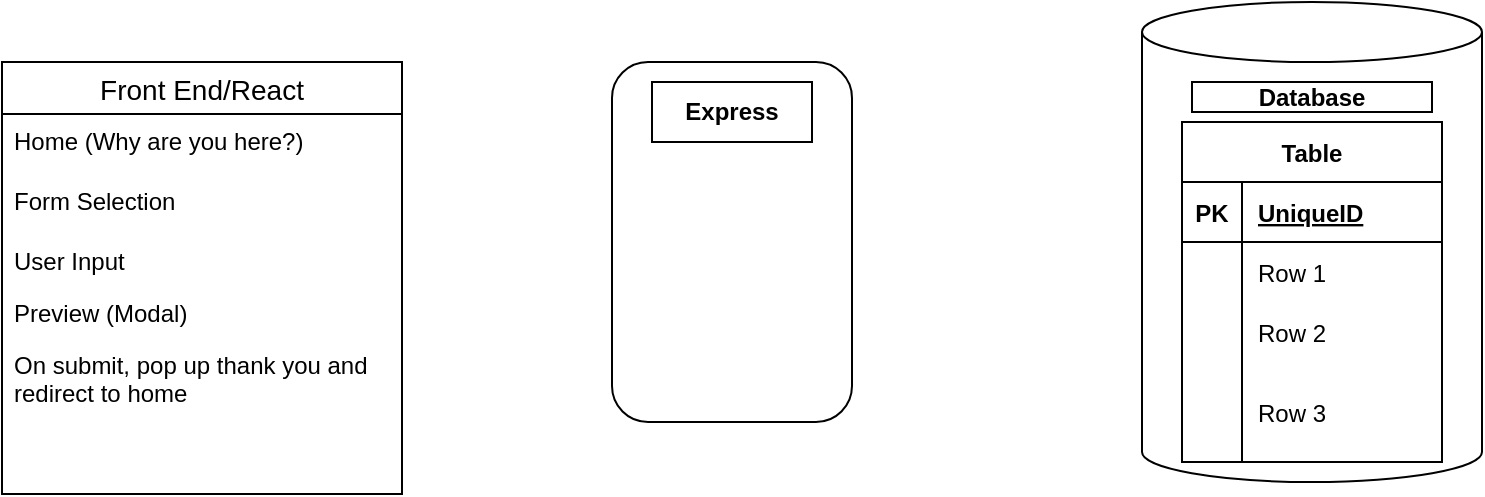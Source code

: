 <mxfile version="15.6.0" type="github">
  <diagram id="cAb9eKV6FXxrw53DXGPk" name="Page-1">
    <mxGraphModel dx="1430" dy="768" grid="1" gridSize="10" guides="1" tooltips="1" connect="1" arrows="1" fold="1" page="1" pageScale="1" pageWidth="850" pageHeight="1100" math="0" shadow="0">
      <root>
        <mxCell id="0" />
        <mxCell id="1" parent="0" />
        <mxCell id="E3Vo4lR4PM5Q-WoB4YuT-1" value="" style="shape=cylinder3;whiteSpace=wrap;html=1;boundedLbl=1;backgroundOutline=1;size=15;" parent="1" vertex="1">
          <mxGeometry x="630" y="210" width="170" height="240" as="geometry" />
        </mxCell>
        <mxCell id="v9sFLwM3yu87hSWkuqIm-1" value="Database" style="rounded=0;whiteSpace=wrap;html=1;fontStyle=1" vertex="1" parent="1">
          <mxGeometry x="655" y="250" width="120" height="15" as="geometry" />
        </mxCell>
        <mxCell id="v9sFLwM3yu87hSWkuqIm-2" value="Table" style="shape=table;startSize=30;container=1;collapsible=1;childLayout=tableLayout;fixedRows=1;rowLines=0;fontStyle=1;align=center;resizeLast=1;" vertex="1" parent="1">
          <mxGeometry x="650" y="270" width="130" height="170" as="geometry" />
        </mxCell>
        <mxCell id="v9sFLwM3yu87hSWkuqIm-3" value="" style="shape=partialRectangle;collapsible=0;dropTarget=0;pointerEvents=0;fillColor=none;top=0;left=0;bottom=1;right=0;points=[[0,0.5],[1,0.5]];portConstraint=eastwest;" vertex="1" parent="v9sFLwM3yu87hSWkuqIm-2">
          <mxGeometry y="30" width="130" height="30" as="geometry" />
        </mxCell>
        <mxCell id="v9sFLwM3yu87hSWkuqIm-4" value="PK" style="shape=partialRectangle;connectable=0;fillColor=none;top=0;left=0;bottom=0;right=0;fontStyle=1;overflow=hidden;" vertex="1" parent="v9sFLwM3yu87hSWkuqIm-3">
          <mxGeometry width="30" height="30" as="geometry">
            <mxRectangle width="30" height="30" as="alternateBounds" />
          </mxGeometry>
        </mxCell>
        <mxCell id="v9sFLwM3yu87hSWkuqIm-5" value="UniqueID" style="shape=partialRectangle;connectable=0;fillColor=none;top=0;left=0;bottom=0;right=0;align=left;spacingLeft=6;fontStyle=5;overflow=hidden;" vertex="1" parent="v9sFLwM3yu87hSWkuqIm-3">
          <mxGeometry x="30" width="100" height="30" as="geometry">
            <mxRectangle width="100" height="30" as="alternateBounds" />
          </mxGeometry>
        </mxCell>
        <mxCell id="v9sFLwM3yu87hSWkuqIm-6" value="" style="shape=partialRectangle;collapsible=0;dropTarget=0;pointerEvents=0;fillColor=none;top=0;left=0;bottom=0;right=0;points=[[0,0.5],[1,0.5]];portConstraint=eastwest;" vertex="1" parent="v9sFLwM3yu87hSWkuqIm-2">
          <mxGeometry y="60" width="130" height="30" as="geometry" />
        </mxCell>
        <mxCell id="v9sFLwM3yu87hSWkuqIm-7" value="" style="shape=partialRectangle;connectable=0;fillColor=none;top=0;left=0;bottom=0;right=0;editable=1;overflow=hidden;" vertex="1" parent="v9sFLwM3yu87hSWkuqIm-6">
          <mxGeometry width="30" height="30" as="geometry">
            <mxRectangle width="30" height="30" as="alternateBounds" />
          </mxGeometry>
        </mxCell>
        <mxCell id="v9sFLwM3yu87hSWkuqIm-8" value="Row 1" style="shape=partialRectangle;connectable=0;fillColor=none;top=0;left=0;bottom=0;right=0;align=left;spacingLeft=6;overflow=hidden;" vertex="1" parent="v9sFLwM3yu87hSWkuqIm-6">
          <mxGeometry x="30" width="100" height="30" as="geometry">
            <mxRectangle width="100" height="30" as="alternateBounds" />
          </mxGeometry>
        </mxCell>
        <mxCell id="v9sFLwM3yu87hSWkuqIm-9" value="" style="shape=partialRectangle;collapsible=0;dropTarget=0;pointerEvents=0;fillColor=none;top=0;left=0;bottom=0;right=0;points=[[0,0.5],[1,0.5]];portConstraint=eastwest;" vertex="1" parent="v9sFLwM3yu87hSWkuqIm-2">
          <mxGeometry y="90" width="130" height="30" as="geometry" />
        </mxCell>
        <mxCell id="v9sFLwM3yu87hSWkuqIm-10" value="" style="shape=partialRectangle;connectable=0;fillColor=none;top=0;left=0;bottom=0;right=0;editable=1;overflow=hidden;" vertex="1" parent="v9sFLwM3yu87hSWkuqIm-9">
          <mxGeometry width="30" height="30" as="geometry">
            <mxRectangle width="30" height="30" as="alternateBounds" />
          </mxGeometry>
        </mxCell>
        <mxCell id="v9sFLwM3yu87hSWkuqIm-11" value="Row 2" style="shape=partialRectangle;connectable=0;fillColor=none;top=0;left=0;bottom=0;right=0;align=left;spacingLeft=6;overflow=hidden;" vertex="1" parent="v9sFLwM3yu87hSWkuqIm-9">
          <mxGeometry x="30" width="100" height="30" as="geometry">
            <mxRectangle width="100" height="30" as="alternateBounds" />
          </mxGeometry>
        </mxCell>
        <mxCell id="v9sFLwM3yu87hSWkuqIm-12" value="" style="shape=partialRectangle;collapsible=0;dropTarget=0;pointerEvents=0;fillColor=none;top=0;left=0;bottom=0;right=0;points=[[0,0.5],[1,0.5]];portConstraint=eastwest;" vertex="1" parent="v9sFLwM3yu87hSWkuqIm-2">
          <mxGeometry y="120" width="130" height="50" as="geometry" />
        </mxCell>
        <mxCell id="v9sFLwM3yu87hSWkuqIm-13" value="" style="shape=partialRectangle;connectable=0;fillColor=none;top=0;left=0;bottom=0;right=0;editable=1;overflow=hidden;" vertex="1" parent="v9sFLwM3yu87hSWkuqIm-12">
          <mxGeometry width="30" height="50" as="geometry">
            <mxRectangle width="30" height="50" as="alternateBounds" />
          </mxGeometry>
        </mxCell>
        <mxCell id="v9sFLwM3yu87hSWkuqIm-14" value="Row 3" style="shape=partialRectangle;connectable=0;fillColor=none;top=0;left=0;bottom=0;right=0;align=left;spacingLeft=6;overflow=hidden;" vertex="1" parent="v9sFLwM3yu87hSWkuqIm-12">
          <mxGeometry x="30" width="100" height="50" as="geometry">
            <mxRectangle width="100" height="50" as="alternateBounds" />
          </mxGeometry>
        </mxCell>
        <mxCell id="v9sFLwM3yu87hSWkuqIm-16" value="" style="rounded=1;whiteSpace=wrap;html=1;" vertex="1" parent="1">
          <mxGeometry x="365" y="240" width="120" height="180" as="geometry" />
        </mxCell>
        <mxCell id="v9sFLwM3yu87hSWkuqIm-17" value="&lt;b&gt;Express&lt;/b&gt;" style="rounded=0;whiteSpace=wrap;html=1;" vertex="1" parent="1">
          <mxGeometry x="385" y="250" width="80" height="30" as="geometry" />
        </mxCell>
        <mxCell id="v9sFLwM3yu87hSWkuqIm-19" value="Front End/React" style="swimlane;fontStyle=0;childLayout=stackLayout;horizontal=1;startSize=26;horizontalStack=0;resizeParent=1;resizeParentMax=0;resizeLast=0;collapsible=1;marginBottom=0;align=center;fontSize=14;" vertex="1" parent="1">
          <mxGeometry x="60" y="240" width="200" height="216" as="geometry" />
        </mxCell>
        <mxCell id="v9sFLwM3yu87hSWkuqIm-20" value="Home (Why are you here?)&#xa;    " style="text;strokeColor=none;fillColor=none;spacingLeft=4;spacingRight=4;overflow=hidden;rotatable=0;points=[[0,0.5],[1,0.5]];portConstraint=eastwest;fontSize=12;" vertex="1" parent="v9sFLwM3yu87hSWkuqIm-19">
          <mxGeometry y="26" width="200" height="30" as="geometry" />
        </mxCell>
        <mxCell id="v9sFLwM3yu87hSWkuqIm-21" value="Form Selection" style="text;strokeColor=none;fillColor=none;spacingLeft=4;spacingRight=4;overflow=hidden;rotatable=0;points=[[0,0.5],[1,0.5]];portConstraint=eastwest;fontSize=12;" vertex="1" parent="v9sFLwM3yu87hSWkuqIm-19">
          <mxGeometry y="56" width="200" height="30" as="geometry" />
        </mxCell>
        <mxCell id="v9sFLwM3yu87hSWkuqIm-22" value="User Input " style="text;strokeColor=none;fillColor=none;spacingLeft=4;spacingRight=4;overflow=hidden;rotatable=0;points=[[0,0.5],[1,0.5]];portConstraint=eastwest;fontSize=12;" vertex="1" parent="v9sFLwM3yu87hSWkuqIm-19">
          <mxGeometry y="86" width="200" height="26" as="geometry" />
        </mxCell>
        <mxCell id="v9sFLwM3yu87hSWkuqIm-23" value="Preview (Modal)" style="text;strokeColor=none;fillColor=none;spacingLeft=4;spacingRight=4;overflow=hidden;rotatable=0;points=[[0,0.5],[1,0.5]];portConstraint=eastwest;fontSize=12;" vertex="1" parent="v9sFLwM3yu87hSWkuqIm-19">
          <mxGeometry y="112" width="200" height="26" as="geometry" />
        </mxCell>
        <mxCell id="v9sFLwM3yu87hSWkuqIm-24" value="On submit, pop up thank you and &#xa;redirect to home" style="text;strokeColor=none;fillColor=none;spacingLeft=4;spacingRight=4;overflow=hidden;rotatable=0;points=[[0,0.5],[1,0.5]];portConstraint=eastwest;fontSize=12;" vertex="1" parent="v9sFLwM3yu87hSWkuqIm-19">
          <mxGeometry y="138" width="200" height="42" as="geometry" />
        </mxCell>
        <mxCell id="v9sFLwM3yu87hSWkuqIm-25" style="text;strokeColor=none;fillColor=none;spacingLeft=4;spacingRight=4;overflow=hidden;rotatable=0;points=[[0,0.5],[1,0.5]];portConstraint=eastwest;fontSize=12;" vertex="1" parent="v9sFLwM3yu87hSWkuqIm-19">
          <mxGeometry y="180" width="200" height="36" as="geometry" />
        </mxCell>
      </root>
    </mxGraphModel>
  </diagram>
</mxfile>
